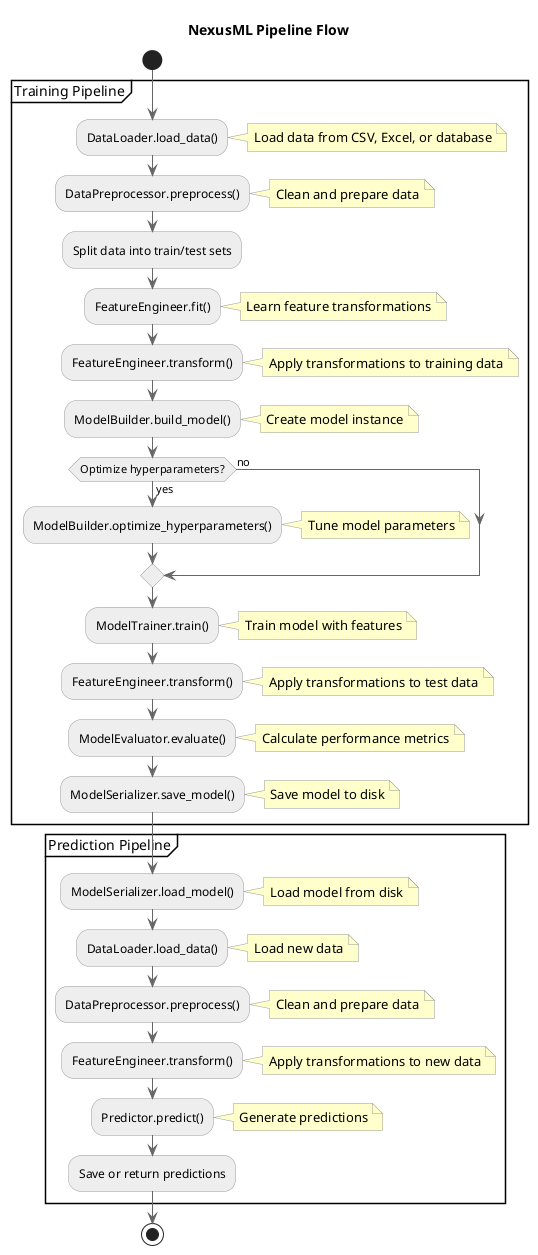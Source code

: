 @startuml "NexusML Pipeline Flow"

' Style definitions
skinparam backgroundColor white
skinparam ArrowColor #666666
skinparam ActivityBorderColor #999999
skinparam ActivityBackgroundColor #EEEEEE
skinparam ActivityDiamondBorderColor #999999
skinparam ActivityDiamondBackgroundColor #EEEEEE
skinparam NoteBackgroundColor #FFFFCC
skinparam NoteBorderColor #999999

' Title
title NexusML Pipeline Flow

' Start
start

' Training flow
partition "Training Pipeline" {
  :DataLoader.load_data();
  note right: Load data from CSV, Excel, or database
  
  :DataPreprocessor.preprocess();
  note right: Clean and prepare data
  
  :Split data into train/test sets;
  
  :FeatureEngineer.fit();
  note right: Learn feature transformations
  
  :FeatureEngineer.transform();
  note right: Apply transformations to training data
  
  :ModelBuilder.build_model();
  note right: Create model instance
  
  if (Optimize hyperparameters?) then (yes)
    :ModelBuilder.optimize_hyperparameters();
    note right: Tune model parameters
  else (no)
  endif
  
  :ModelTrainer.train();
  note right: Train model with features
  
  :FeatureEngineer.transform();
  note right: Apply transformations to test data
  
  :ModelEvaluator.evaluate();
  note right: Calculate performance metrics
  
  :ModelSerializer.save_model();
  note right: Save model to disk
}

' Prediction flow
partition "Prediction Pipeline" {
  :ModelSerializer.load_model();
  note right: Load model from disk
  
  :DataLoader.load_data();
  note right: Load new data
  
  :DataPreprocessor.preprocess();
  note right: Clean and prepare data
  
  :FeatureEngineer.transform();
  note right: Apply transformations to new data
  
  :Predictor.predict();
  note right: Generate predictions
  
  :Save or return predictions;
}

' End
stop

@enduml